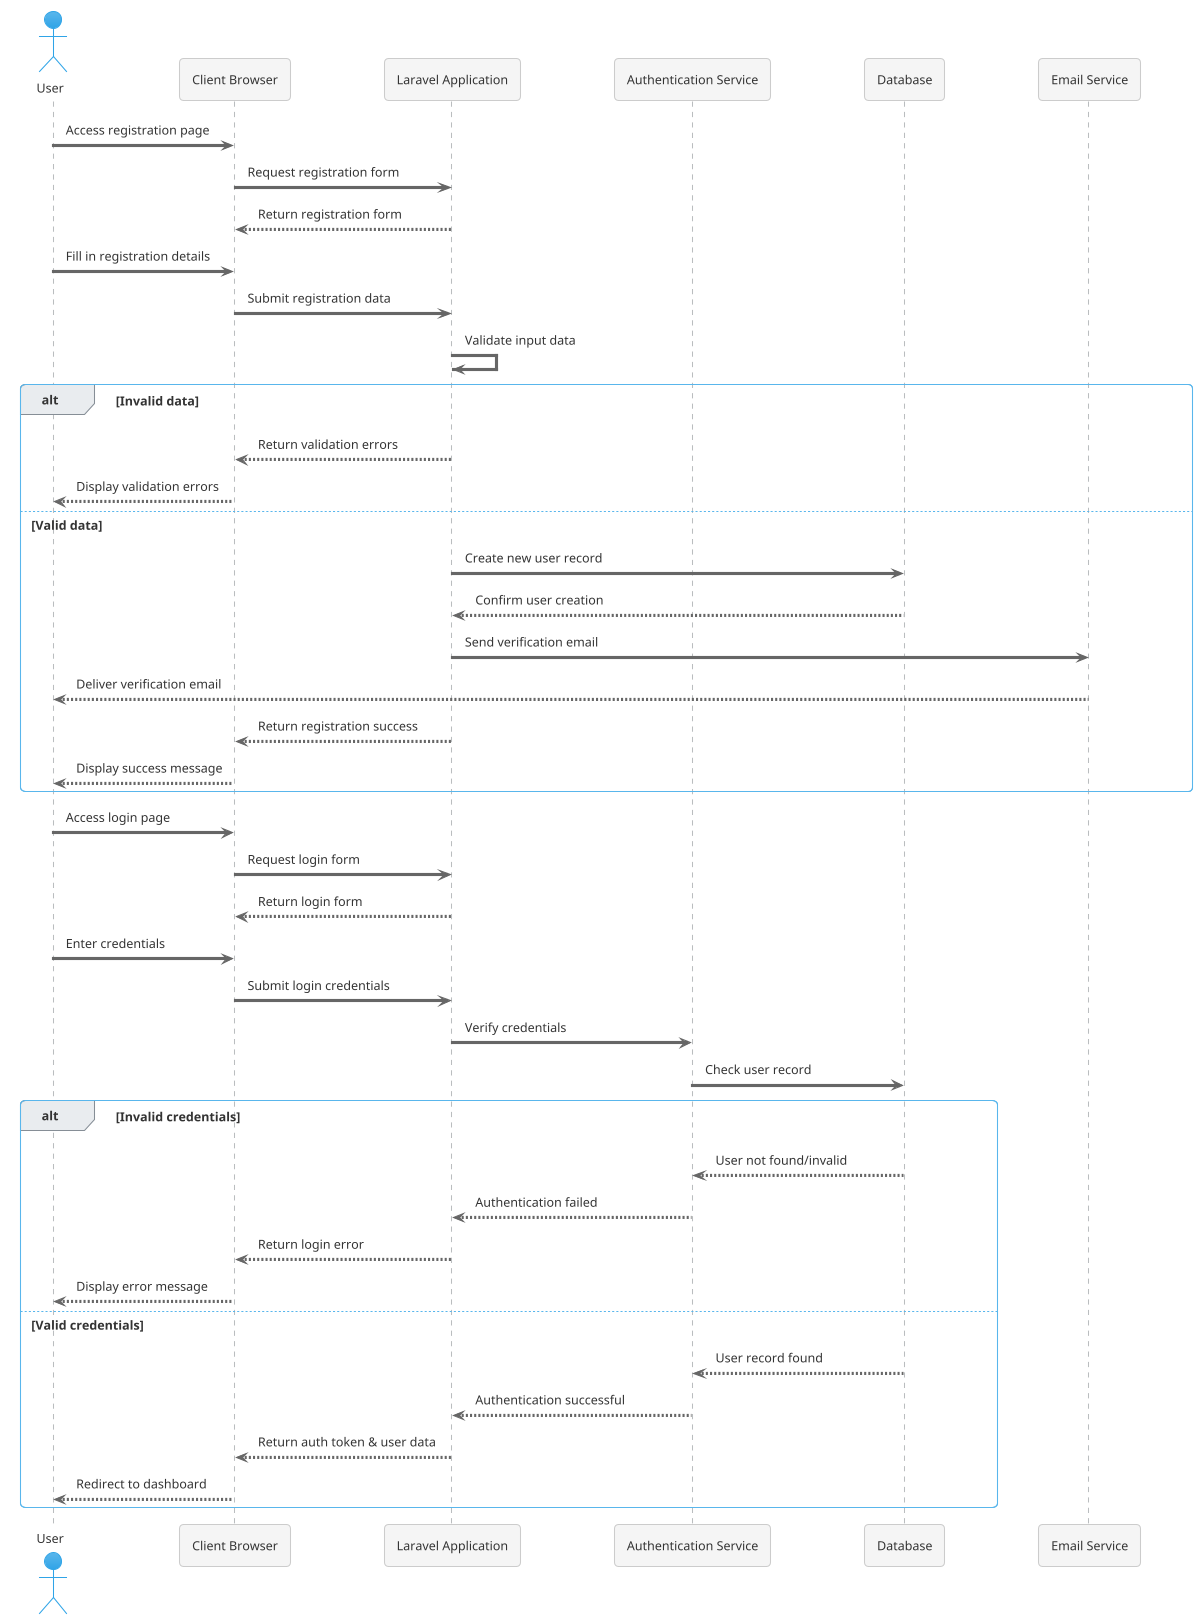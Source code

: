 @startuml User Registration and Authentication (Light Mode)

' Light mode theme
!theme cerulean
skinparam backgroundColor #FFFFFF
skinparam ArrowColor #666666
skinparam shadowing false
skinparam DefaultFontColor #333333

' Define styles
skinparam participant {
    BackgroundColor #f5f5f5
    BorderColor #cccccc
    FontColor #333333
}

' Participants
actor User
participant Client as "Client Browser"
participant App as "Laravel Application"
participant Auth as "Authentication Service"
participant DB as "Database"
participant Email as "Email Service"

' Sequence
User -> Client: Access registration page
Client -> App: Request registration form
App --> Client: Return registration form
User -> Client: Fill in registration details
Client -> App: Submit registration data
App -> App: Validate input data

alt Invalid data
    App --> Client: Return validation errors
    Client --> User: Display validation errors
else Valid data
    App -> DB: Create new user record
    DB --> App: Confirm user creation
    App -> Email: Send verification email
    Email --> User: Deliver verification email
    App --> Client: Return registration success
    Client --> User: Display success message
end

User -> Client: Access login page
Client -> App: Request login form
App --> Client: Return login form
User -> Client: Enter credentials
Client -> App: Submit login credentials
App -> Auth: Verify credentials
Auth -> DB: Check user record

alt Invalid credentials
    DB --> Auth: User not found/invalid
    Auth --> App: Authentication failed
    App --> Client: Return login error
    Client --> User: Display error message
else Valid credentials
    DB --> Auth: User record found
    Auth --> App: Authentication successful
    App --> Client: Return auth token & user data
    Client --> User: Redirect to dashboard
end

@enduml
